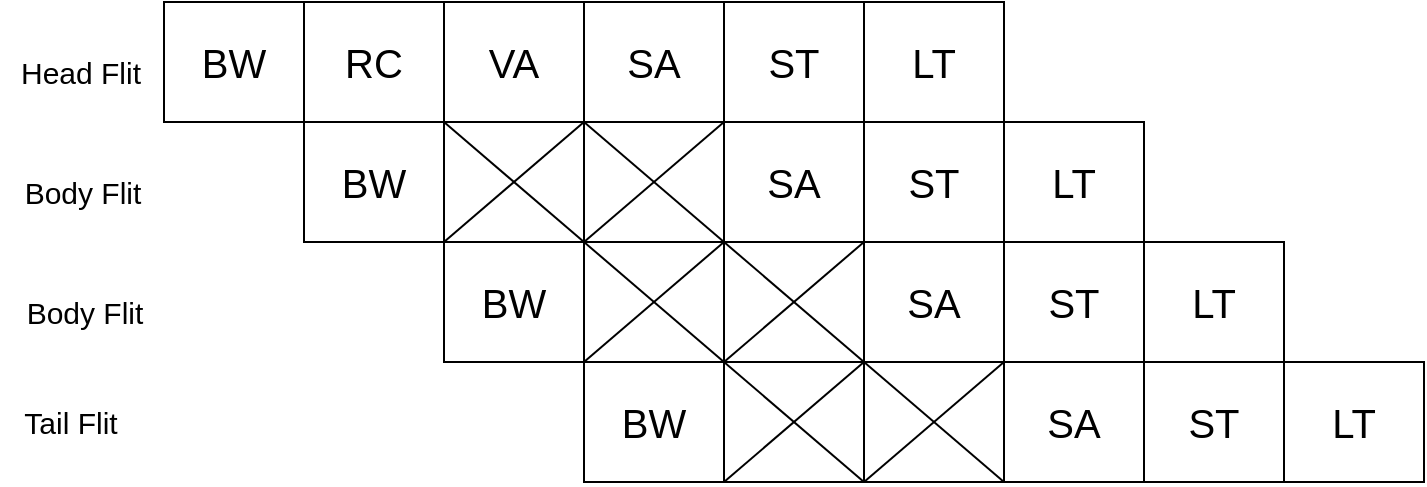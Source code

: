 <mxfile version="21.5.1" type="device">
  <diagram name="Page-1" id="qORSVjUhGMG5qpyau0mE">
    <mxGraphModel dx="1556" dy="1003" grid="1" gridSize="10" guides="1" tooltips="1" connect="1" arrows="1" fold="1" page="1" pageScale="1" pageWidth="1" pageHeight="20" math="0" shadow="0">
      <root>
        <mxCell id="0" />
        <mxCell id="1" parent="0" />
        <mxCell id="z0xMAzS1gagPyP16ZyKn-1" value="&lt;font style=&quot;font-size: 20px;&quot;&gt;BW&lt;/font&gt;" style="rounded=0;whiteSpace=wrap;html=1;" vertex="1" parent="1">
          <mxGeometry x="-360" y="200" width="70" height="60" as="geometry" />
        </mxCell>
        <mxCell id="z0xMAzS1gagPyP16ZyKn-2" value="&lt;font style=&quot;font-size: 20px;&quot;&gt;RC&lt;/font&gt;" style="rounded=0;whiteSpace=wrap;html=1;" vertex="1" parent="1">
          <mxGeometry x="-290" y="200" width="70" height="60" as="geometry" />
        </mxCell>
        <mxCell id="z0xMAzS1gagPyP16ZyKn-3" value="&lt;font style=&quot;font-size: 20px;&quot;&gt;VA&lt;/font&gt;" style="rounded=0;whiteSpace=wrap;html=1;" vertex="1" parent="1">
          <mxGeometry x="-220" y="200" width="70" height="60" as="geometry" />
        </mxCell>
        <mxCell id="z0xMAzS1gagPyP16ZyKn-4" value="&lt;font style=&quot;font-size: 20px;&quot;&gt;SA&lt;/font&gt;" style="rounded=0;whiteSpace=wrap;html=1;" vertex="1" parent="1">
          <mxGeometry x="-150" y="200" width="70" height="60" as="geometry" />
        </mxCell>
        <mxCell id="z0xMAzS1gagPyP16ZyKn-5" value="&lt;font style=&quot;font-size: 20px;&quot;&gt;ST&lt;/font&gt;" style="rounded=0;whiteSpace=wrap;html=1;" vertex="1" parent="1">
          <mxGeometry x="-80" y="200" width="70" height="60" as="geometry" />
        </mxCell>
        <mxCell id="z0xMAzS1gagPyP16ZyKn-6" value="&lt;font style=&quot;font-size: 20px;&quot;&gt;LT&lt;/font&gt;" style="rounded=0;whiteSpace=wrap;html=1;" vertex="1" parent="1">
          <mxGeometry x="-10" y="200" width="70" height="60" as="geometry" />
        </mxCell>
        <mxCell id="z0xMAzS1gagPyP16ZyKn-7" value="&lt;font style=&quot;font-size: 20px;&quot;&gt;BW&lt;/font&gt;" style="rounded=0;whiteSpace=wrap;html=1;" vertex="1" parent="1">
          <mxGeometry x="-290" y="260" width="70" height="60" as="geometry" />
        </mxCell>
        <mxCell id="z0xMAzS1gagPyP16ZyKn-10" value="&lt;font style=&quot;font-size: 20px;&quot;&gt;SA&lt;/font&gt;" style="rounded=0;whiteSpace=wrap;html=1;" vertex="1" parent="1">
          <mxGeometry x="-80" y="260" width="70" height="60" as="geometry" />
        </mxCell>
        <mxCell id="z0xMAzS1gagPyP16ZyKn-11" value="&lt;font style=&quot;font-size: 20px;&quot;&gt;ST&lt;/font&gt;" style="rounded=0;whiteSpace=wrap;html=1;" vertex="1" parent="1">
          <mxGeometry x="-10" y="260" width="70" height="60" as="geometry" />
        </mxCell>
        <mxCell id="z0xMAzS1gagPyP16ZyKn-12" value="&lt;font style=&quot;font-size: 20px;&quot;&gt;LT&lt;/font&gt;" style="rounded=0;whiteSpace=wrap;html=1;" vertex="1" parent="1">
          <mxGeometry x="60" y="260" width="70" height="60" as="geometry" />
        </mxCell>
        <mxCell id="z0xMAzS1gagPyP16ZyKn-13" value="&lt;font style=&quot;font-size: 20px;&quot;&gt;BW&lt;/font&gt;" style="rounded=0;whiteSpace=wrap;html=1;" vertex="1" parent="1">
          <mxGeometry x="-220" y="320" width="70" height="60" as="geometry" />
        </mxCell>
        <mxCell id="z0xMAzS1gagPyP16ZyKn-16" value="&lt;font style=&quot;font-size: 20px;&quot;&gt;SA&lt;/font&gt;" style="rounded=0;whiteSpace=wrap;html=1;" vertex="1" parent="1">
          <mxGeometry x="-10" y="320" width="70" height="60" as="geometry" />
        </mxCell>
        <mxCell id="z0xMAzS1gagPyP16ZyKn-17" value="&lt;font style=&quot;font-size: 20px;&quot;&gt;ST&lt;/font&gt;" style="rounded=0;whiteSpace=wrap;html=1;" vertex="1" parent="1">
          <mxGeometry x="60" y="320" width="70" height="60" as="geometry" />
        </mxCell>
        <mxCell id="z0xMAzS1gagPyP16ZyKn-18" value="&lt;font style=&quot;font-size: 20px;&quot;&gt;LT&lt;/font&gt;" style="rounded=0;whiteSpace=wrap;html=1;" vertex="1" parent="1">
          <mxGeometry x="130" y="320" width="70" height="60" as="geometry" />
        </mxCell>
        <mxCell id="z0xMAzS1gagPyP16ZyKn-19" value="&lt;font style=&quot;font-size: 20px;&quot;&gt;BW&lt;/font&gt;" style="rounded=0;whiteSpace=wrap;html=1;" vertex="1" parent="1">
          <mxGeometry x="-150" y="380" width="70" height="60" as="geometry" />
        </mxCell>
        <mxCell id="z0xMAzS1gagPyP16ZyKn-22" value="&lt;font style=&quot;font-size: 20px;&quot;&gt;SA&lt;/font&gt;" style="rounded=0;whiteSpace=wrap;html=1;" vertex="1" parent="1">
          <mxGeometry x="60" y="380" width="70" height="60" as="geometry" />
        </mxCell>
        <mxCell id="z0xMAzS1gagPyP16ZyKn-23" value="&lt;font style=&quot;font-size: 20px;&quot;&gt;ST&lt;/font&gt;" style="rounded=0;whiteSpace=wrap;html=1;" vertex="1" parent="1">
          <mxGeometry x="130" y="380" width="70" height="60" as="geometry" />
        </mxCell>
        <mxCell id="z0xMAzS1gagPyP16ZyKn-24" value="&lt;font style=&quot;font-size: 20px;&quot;&gt;LT&lt;/font&gt;" style="rounded=0;whiteSpace=wrap;html=1;" vertex="1" parent="1">
          <mxGeometry x="200" y="380" width="70" height="60" as="geometry" />
        </mxCell>
        <mxCell id="z0xMAzS1gagPyP16ZyKn-25" value="&lt;font style=&quot;font-size: 15px;&quot;&gt;Head Flit&lt;/font&gt;" style="text;html=1;align=center;verticalAlign=middle;resizable=0;points=[];autosize=1;strokeColor=none;fillColor=none;" vertex="1" parent="1">
          <mxGeometry x="-442" y="220" width="80" height="30" as="geometry" />
        </mxCell>
        <mxCell id="z0xMAzS1gagPyP16ZyKn-26" value="&lt;font style=&quot;font-size: 15px;&quot;&gt;Body Flit&lt;/font&gt;" style="text;html=1;align=center;verticalAlign=middle;resizable=0;points=[];autosize=1;strokeColor=none;fillColor=none;" vertex="1" parent="1">
          <mxGeometry x="-441" y="280" width="80" height="30" as="geometry" />
        </mxCell>
        <mxCell id="z0xMAzS1gagPyP16ZyKn-27" value="&lt;font style=&quot;font-size: 15px;&quot;&gt;Body Flit&lt;/font&gt;" style="text;html=1;align=center;verticalAlign=middle;resizable=0;points=[];autosize=1;strokeColor=none;fillColor=none;" vertex="1" parent="1">
          <mxGeometry x="-440" y="340" width="80" height="30" as="geometry" />
        </mxCell>
        <mxCell id="z0xMAzS1gagPyP16ZyKn-28" value="&lt;font style=&quot;font-size: 15px;&quot;&gt;Tail Flit&lt;/font&gt;" style="text;html=1;align=center;verticalAlign=middle;resizable=0;points=[];autosize=1;strokeColor=none;fillColor=none;" vertex="1" parent="1">
          <mxGeometry x="-442" y="395" width="70" height="30" as="geometry" />
        </mxCell>
        <mxCell id="z0xMAzS1gagPyP16ZyKn-31" value="" style="group" vertex="1" connectable="0" parent="1">
          <mxGeometry x="-220" y="260" width="70" height="60" as="geometry" />
        </mxCell>
        <mxCell id="z0xMAzS1gagPyP16ZyKn-8" value="" style="rounded=0;whiteSpace=wrap;html=1;" vertex="1" parent="z0xMAzS1gagPyP16ZyKn-31">
          <mxGeometry width="70" height="60" as="geometry" />
        </mxCell>
        <mxCell id="z0xMAzS1gagPyP16ZyKn-29" value="" style="endArrow=none;html=1;rounded=0;entryX=1;entryY=0;entryDx=0;entryDy=0;" edge="1" parent="z0xMAzS1gagPyP16ZyKn-31" target="z0xMAzS1gagPyP16ZyKn-8">
          <mxGeometry width="50" height="50" relative="1" as="geometry">
            <mxPoint y="60" as="sourcePoint" />
            <mxPoint x="50" y="10" as="targetPoint" />
          </mxGeometry>
        </mxCell>
        <mxCell id="z0xMAzS1gagPyP16ZyKn-30" value="" style="endArrow=none;html=1;rounded=0;entryX=1;entryY=1;entryDx=0;entryDy=0;exitX=0;exitY=0;exitDx=0;exitDy=0;" edge="1" parent="z0xMAzS1gagPyP16ZyKn-31" source="z0xMAzS1gagPyP16ZyKn-8" target="z0xMAzS1gagPyP16ZyKn-8">
          <mxGeometry width="50" height="50" relative="1" as="geometry">
            <mxPoint x="10" y="70" as="sourcePoint" />
            <mxPoint x="80" y="10" as="targetPoint" />
          </mxGeometry>
        </mxCell>
        <mxCell id="z0xMAzS1gagPyP16ZyKn-32" value="" style="group" vertex="1" connectable="0" parent="1">
          <mxGeometry x="-150" y="260" width="70" height="60" as="geometry" />
        </mxCell>
        <mxCell id="z0xMAzS1gagPyP16ZyKn-33" value="" style="rounded=0;whiteSpace=wrap;html=1;" vertex="1" parent="z0xMAzS1gagPyP16ZyKn-32">
          <mxGeometry width="70" height="60" as="geometry" />
        </mxCell>
        <mxCell id="z0xMAzS1gagPyP16ZyKn-34" value="" style="endArrow=none;html=1;rounded=0;entryX=1;entryY=0;entryDx=0;entryDy=0;" edge="1" parent="z0xMAzS1gagPyP16ZyKn-32" target="z0xMAzS1gagPyP16ZyKn-33">
          <mxGeometry width="50" height="50" relative="1" as="geometry">
            <mxPoint y="60" as="sourcePoint" />
            <mxPoint x="50" y="10" as="targetPoint" />
          </mxGeometry>
        </mxCell>
        <mxCell id="z0xMAzS1gagPyP16ZyKn-35" value="" style="endArrow=none;html=1;rounded=0;entryX=1;entryY=1;entryDx=0;entryDy=0;exitX=0;exitY=0;exitDx=0;exitDy=0;" edge="1" parent="z0xMAzS1gagPyP16ZyKn-32" source="z0xMAzS1gagPyP16ZyKn-33" target="z0xMAzS1gagPyP16ZyKn-33">
          <mxGeometry width="50" height="50" relative="1" as="geometry">
            <mxPoint x="10" y="70" as="sourcePoint" />
            <mxPoint x="80" y="10" as="targetPoint" />
          </mxGeometry>
        </mxCell>
        <mxCell id="z0xMAzS1gagPyP16ZyKn-36" value="" style="group" vertex="1" connectable="0" parent="1">
          <mxGeometry x="-150" y="320" width="70" height="60" as="geometry" />
        </mxCell>
        <mxCell id="z0xMAzS1gagPyP16ZyKn-37" value="" style="rounded=0;whiteSpace=wrap;html=1;" vertex="1" parent="z0xMAzS1gagPyP16ZyKn-36">
          <mxGeometry width="70" height="60" as="geometry" />
        </mxCell>
        <mxCell id="z0xMAzS1gagPyP16ZyKn-38" value="" style="endArrow=none;html=1;rounded=0;entryX=1;entryY=0;entryDx=0;entryDy=0;" edge="1" parent="z0xMAzS1gagPyP16ZyKn-36" target="z0xMAzS1gagPyP16ZyKn-37">
          <mxGeometry width="50" height="50" relative="1" as="geometry">
            <mxPoint y="60" as="sourcePoint" />
            <mxPoint x="50" y="10" as="targetPoint" />
          </mxGeometry>
        </mxCell>
        <mxCell id="z0xMAzS1gagPyP16ZyKn-39" value="" style="endArrow=none;html=1;rounded=0;entryX=1;entryY=1;entryDx=0;entryDy=0;exitX=0;exitY=0;exitDx=0;exitDy=0;" edge="1" parent="z0xMAzS1gagPyP16ZyKn-36" source="z0xMAzS1gagPyP16ZyKn-37" target="z0xMAzS1gagPyP16ZyKn-37">
          <mxGeometry width="50" height="50" relative="1" as="geometry">
            <mxPoint x="10" y="70" as="sourcePoint" />
            <mxPoint x="80" y="10" as="targetPoint" />
          </mxGeometry>
        </mxCell>
        <mxCell id="z0xMAzS1gagPyP16ZyKn-40" value="" style="group" vertex="1" connectable="0" parent="1">
          <mxGeometry x="-80" y="320" width="70" height="60" as="geometry" />
        </mxCell>
        <mxCell id="z0xMAzS1gagPyP16ZyKn-41" value="" style="rounded=0;whiteSpace=wrap;html=1;" vertex="1" parent="z0xMAzS1gagPyP16ZyKn-40">
          <mxGeometry width="70" height="60" as="geometry" />
        </mxCell>
        <mxCell id="z0xMAzS1gagPyP16ZyKn-42" value="" style="endArrow=none;html=1;rounded=0;entryX=1;entryY=0;entryDx=0;entryDy=0;" edge="1" parent="z0xMAzS1gagPyP16ZyKn-40" target="z0xMAzS1gagPyP16ZyKn-41">
          <mxGeometry width="50" height="50" relative="1" as="geometry">
            <mxPoint y="60" as="sourcePoint" />
            <mxPoint x="50" y="10" as="targetPoint" />
          </mxGeometry>
        </mxCell>
        <mxCell id="z0xMAzS1gagPyP16ZyKn-43" value="" style="endArrow=none;html=1;rounded=0;entryX=1;entryY=1;entryDx=0;entryDy=0;exitX=0;exitY=0;exitDx=0;exitDy=0;" edge="1" parent="z0xMAzS1gagPyP16ZyKn-40" source="z0xMAzS1gagPyP16ZyKn-41" target="z0xMAzS1gagPyP16ZyKn-41">
          <mxGeometry width="50" height="50" relative="1" as="geometry">
            <mxPoint x="10" y="70" as="sourcePoint" />
            <mxPoint x="80" y="10" as="targetPoint" />
          </mxGeometry>
        </mxCell>
        <mxCell id="z0xMAzS1gagPyP16ZyKn-44" value="" style="group" vertex="1" connectable="0" parent="1">
          <mxGeometry x="-80" y="380" width="70" height="60" as="geometry" />
        </mxCell>
        <mxCell id="z0xMAzS1gagPyP16ZyKn-45" value="" style="rounded=0;whiteSpace=wrap;html=1;" vertex="1" parent="z0xMAzS1gagPyP16ZyKn-44">
          <mxGeometry width="70" height="60" as="geometry" />
        </mxCell>
        <mxCell id="z0xMAzS1gagPyP16ZyKn-46" value="" style="endArrow=none;html=1;rounded=0;entryX=1;entryY=0;entryDx=0;entryDy=0;" edge="1" parent="z0xMAzS1gagPyP16ZyKn-44" target="z0xMAzS1gagPyP16ZyKn-45">
          <mxGeometry width="50" height="50" relative="1" as="geometry">
            <mxPoint y="60" as="sourcePoint" />
            <mxPoint x="50" y="10" as="targetPoint" />
          </mxGeometry>
        </mxCell>
        <mxCell id="z0xMAzS1gagPyP16ZyKn-47" value="" style="endArrow=none;html=1;rounded=0;entryX=1;entryY=1;entryDx=0;entryDy=0;exitX=0;exitY=0;exitDx=0;exitDy=0;" edge="1" parent="z0xMAzS1gagPyP16ZyKn-44" source="z0xMAzS1gagPyP16ZyKn-45" target="z0xMAzS1gagPyP16ZyKn-45">
          <mxGeometry width="50" height="50" relative="1" as="geometry">
            <mxPoint x="10" y="70" as="sourcePoint" />
            <mxPoint x="80" y="10" as="targetPoint" />
          </mxGeometry>
        </mxCell>
        <mxCell id="z0xMAzS1gagPyP16ZyKn-48" value="" style="group" vertex="1" connectable="0" parent="1">
          <mxGeometry x="-10" y="380" width="70" height="60" as="geometry" />
        </mxCell>
        <mxCell id="z0xMAzS1gagPyP16ZyKn-49" value="" style="rounded=0;whiteSpace=wrap;html=1;" vertex="1" parent="z0xMAzS1gagPyP16ZyKn-48">
          <mxGeometry width="70" height="60" as="geometry" />
        </mxCell>
        <mxCell id="z0xMAzS1gagPyP16ZyKn-50" value="" style="endArrow=none;html=1;rounded=0;entryX=1;entryY=0;entryDx=0;entryDy=0;" edge="1" parent="z0xMAzS1gagPyP16ZyKn-48" target="z0xMAzS1gagPyP16ZyKn-49">
          <mxGeometry width="50" height="50" relative="1" as="geometry">
            <mxPoint y="60" as="sourcePoint" />
            <mxPoint x="50" y="10" as="targetPoint" />
          </mxGeometry>
        </mxCell>
        <mxCell id="z0xMAzS1gagPyP16ZyKn-51" value="" style="endArrow=none;html=1;rounded=0;entryX=1;entryY=1;entryDx=0;entryDy=0;exitX=0;exitY=0;exitDx=0;exitDy=0;" edge="1" parent="z0xMAzS1gagPyP16ZyKn-48" source="z0xMAzS1gagPyP16ZyKn-49" target="z0xMAzS1gagPyP16ZyKn-49">
          <mxGeometry width="50" height="50" relative="1" as="geometry">
            <mxPoint x="10" y="70" as="sourcePoint" />
            <mxPoint x="80" y="10" as="targetPoint" />
          </mxGeometry>
        </mxCell>
      </root>
    </mxGraphModel>
  </diagram>
</mxfile>
